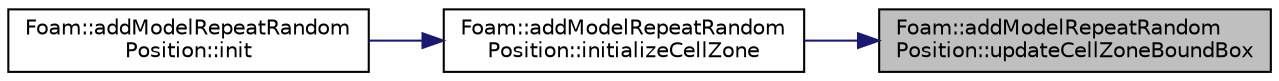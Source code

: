 digraph "Foam::addModelRepeatRandomPosition::updateCellZoneBoundBox"
{
 // LATEX_PDF_SIZE
  edge [fontname="Helvetica",fontsize="10",labelfontname="Helvetica",labelfontsize="10"];
  node [fontname="Helvetica",fontsize="10",shape=record];
  rankdir="RL";
  Node1 [label="Foam::addModelRepeatRandom\lPosition::updateCellZoneBoundBox",height=0.2,width=0.4,color="black", fillcolor="grey75", style="filled", fontcolor="black",tooltip=" "];
  Node1 -> Node2 [dir="back",color="midnightblue",fontsize="10",style="solid",fontname="Helvetica"];
  Node2 [label="Foam::addModelRepeatRandom\lPosition::initializeCellZone",height=0.2,width=0.4,color="black", fillcolor="white", style="filled",URL="$classFoam_1_1addModelRepeatRandomPosition.html#af0170a46eedc795704e653d1be3e148e",tooltip=" "];
  Node2 -> Node3 [dir="back",color="midnightblue",fontsize="10",style="solid",fontname="Helvetica"];
  Node3 [label="Foam::addModelRepeatRandom\lPosition::init",height=0.2,width=0.4,color="black", fillcolor="white", style="filled",URL="$classFoam_1_1addModelRepeatRandomPosition.html#a20dc25d900a1e9cef5905d916cde8ab6",tooltip=" "];
}
